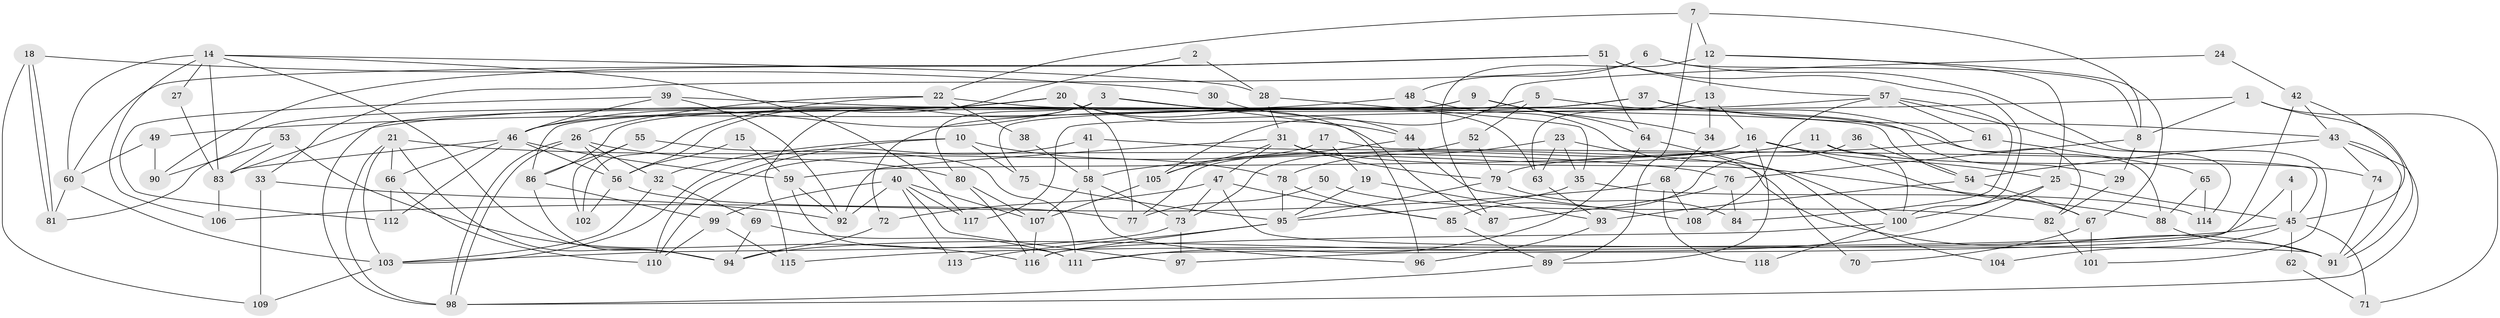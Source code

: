 // Generated by graph-tools (version 1.1) at 2025/02/03/09/25 03:02:15]
// undirected, 118 vertices, 236 edges
graph export_dot {
graph [start="1"]
  node [color=gray90,style=filled];
  1;
  2;
  3;
  4;
  5;
  6;
  7;
  8;
  9;
  10;
  11;
  12;
  13;
  14;
  15;
  16;
  17;
  18;
  19;
  20;
  21;
  22;
  23;
  24;
  25;
  26;
  27;
  28;
  29;
  30;
  31;
  32;
  33;
  34;
  35;
  36;
  37;
  38;
  39;
  40;
  41;
  42;
  43;
  44;
  45;
  46;
  47;
  48;
  49;
  50;
  51;
  52;
  53;
  54;
  55;
  56;
  57;
  58;
  59;
  60;
  61;
  62;
  63;
  64;
  65;
  66;
  67;
  68;
  69;
  70;
  71;
  72;
  73;
  74;
  75;
  76;
  77;
  78;
  79;
  80;
  81;
  82;
  83;
  84;
  85;
  86;
  87;
  88;
  89;
  90;
  91;
  92;
  93;
  94;
  95;
  96;
  97;
  98;
  99;
  100;
  101;
  102;
  103;
  104;
  105;
  106;
  107;
  108;
  109;
  110;
  111;
  112;
  113;
  114;
  115;
  116;
  117;
  118;
  1 -- 8;
  1 -- 91;
  1 -- 71;
  1 -- 117;
  2 -- 28;
  2 -- 56;
  3 -- 46;
  3 -- 80;
  3 -- 63;
  3 -- 96;
  3 -- 115;
  4 -- 111;
  4 -- 45;
  5 -- 88;
  5 -- 52;
  5 -- 86;
  6 -- 8;
  6 -- 101;
  6 -- 33;
  6 -- 48;
  7 -- 89;
  7 -- 12;
  7 -- 8;
  7 -- 22;
  8 -- 76;
  8 -- 29;
  9 -- 98;
  9 -- 86;
  9 -- 34;
  9 -- 64;
  10 -- 78;
  10 -- 110;
  10 -- 32;
  10 -- 75;
  11 -- 100;
  11 -- 74;
  11 -- 58;
  12 -- 13;
  12 -- 67;
  12 -- 25;
  12 -- 87;
  13 -- 63;
  13 -- 16;
  13 -- 34;
  14 -- 117;
  14 -- 60;
  14 -- 27;
  14 -- 28;
  14 -- 83;
  14 -- 94;
  14 -- 106;
  15 -- 56;
  15 -- 59;
  16 -- 25;
  16 -- 73;
  16 -- 59;
  16 -- 67;
  16 -- 89;
  17 -- 45;
  17 -- 19;
  17 -- 110;
  18 -- 81;
  18 -- 81;
  18 -- 109;
  18 -- 30;
  19 -- 95;
  19 -- 93;
  20 -- 87;
  20 -- 46;
  20 -- 44;
  20 -- 77;
  20 -- 81;
  21 -- 94;
  21 -- 103;
  21 -- 66;
  21 -- 76;
  21 -- 98;
  22 -- 26;
  22 -- 29;
  22 -- 38;
  22 -- 102;
  23 -- 78;
  23 -- 35;
  23 -- 63;
  23 -- 70;
  24 -- 42;
  24 -- 105;
  25 -- 45;
  25 -- 94;
  25 -- 100;
  26 -- 98;
  26 -- 98;
  26 -- 56;
  26 -- 32;
  26 -- 80;
  27 -- 83;
  28 -- 31;
  28 -- 35;
  29 -- 82;
  30 -- 44;
  31 -- 105;
  31 -- 47;
  31 -- 79;
  31 -- 88;
  31 -- 92;
  32 -- 69;
  32 -- 103;
  33 -- 92;
  33 -- 109;
  34 -- 68;
  35 -- 95;
  35 -- 114;
  36 -- 85;
  36 -- 54;
  37 -- 43;
  37 -- 83;
  37 -- 75;
  37 -- 82;
  38 -- 58;
  39 -- 46;
  39 -- 92;
  39 -- 54;
  39 -- 112;
  40 -- 92;
  40 -- 107;
  40 -- 97;
  40 -- 99;
  40 -- 113;
  40 -- 117;
  41 -- 58;
  41 -- 103;
  41 -- 91;
  42 -- 97;
  42 -- 43;
  42 -- 45;
  43 -- 54;
  43 -- 98;
  43 -- 74;
  43 -- 91;
  44 -- 108;
  44 -- 105;
  45 -- 115;
  45 -- 62;
  45 -- 71;
  45 -- 104;
  46 -- 112;
  46 -- 66;
  46 -- 56;
  46 -- 59;
  46 -- 83;
  47 -- 91;
  47 -- 72;
  47 -- 73;
  47 -- 85;
  48 -- 100;
  48 -- 49;
  49 -- 60;
  49 -- 90;
  50 -- 77;
  50 -- 82;
  51 -- 100;
  51 -- 64;
  51 -- 57;
  51 -- 60;
  51 -- 90;
  52 -- 79;
  52 -- 77;
  53 -- 90;
  53 -- 83;
  53 -- 116;
  54 -- 93;
  54 -- 67;
  55 -- 86;
  55 -- 111;
  55 -- 102;
  56 -- 102;
  56 -- 77;
  57 -- 61;
  57 -- 72;
  57 -- 84;
  57 -- 108;
  57 -- 114;
  58 -- 73;
  58 -- 96;
  58 -- 107;
  59 -- 92;
  59 -- 111;
  60 -- 81;
  60 -- 103;
  61 -- 65;
  61 -- 79;
  62 -- 71;
  63 -- 93;
  64 -- 111;
  64 -- 104;
  65 -- 114;
  65 -- 88;
  66 -- 110;
  66 -- 112;
  67 -- 70;
  67 -- 101;
  68 -- 106;
  68 -- 108;
  68 -- 118;
  69 -- 94;
  69 -- 111;
  72 -- 94;
  73 -- 103;
  73 -- 97;
  74 -- 91;
  75 -- 95;
  76 -- 84;
  76 -- 87;
  78 -- 85;
  78 -- 95;
  79 -- 95;
  79 -- 84;
  80 -- 107;
  80 -- 116;
  82 -- 101;
  83 -- 106;
  85 -- 89;
  86 -- 94;
  86 -- 99;
  88 -- 91;
  89 -- 98;
  93 -- 96;
  95 -- 116;
  95 -- 113;
  99 -- 110;
  99 -- 115;
  100 -- 116;
  100 -- 118;
  103 -- 109;
  105 -- 107;
  107 -- 116;
}
